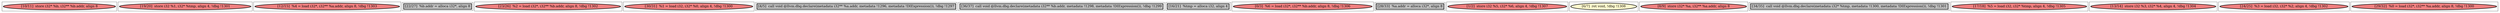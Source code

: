 
digraph G {





subgraph cluster18 {


node90 [penwidth=3.0,fontsize=20,fillcolor=lightcoral,label="[10/11]  store i32* %b, i32** %b.addr, align 8",shape=ellipse,style=filled ]



}

subgraph cluster16 {


node88 [penwidth=3.0,fontsize=20,fillcolor=lightcoral,label="[19/20]  store i32 %1, i32* %tmp, align 4, !dbg !1301",shape=ellipse,style=filled ]



}

subgraph cluster17 {


node89 [penwidth=3.0,fontsize=20,fillcolor=lightcoral,label="[12/15]  %4 = load i32*, i32** %a.addr, align 8, !dbg !1303",shape=ellipse,style=filled ]



}

subgraph cluster4 {


node76 [penwidth=3.0,fontsize=20,fillcolor=grey,label="[22/27]  %b.addr = alloca i32*, align 8",shape=rectangle,style=filled ]



}

subgraph cluster3 {


node75 [penwidth=3.0,fontsize=20,fillcolor=lightcoral,label="[23/26]  %2 = load i32*, i32** %b.addr, align 8, !dbg !1302",shape=ellipse,style=filled ]



}

subgraph cluster2 {


node74 [penwidth=3.0,fontsize=20,fillcolor=lightcoral,label="[30/31]  %1 = load i32, i32* %0, align 4, !dbg !1300",shape=ellipse,style=filled ]



}

subgraph cluster1 {


node73 [penwidth=3.0,fontsize=20,fillcolor=grey,label="[4/5]  call void @llvm.dbg.declare(metadata i32** %a.addr, metadata !1296, metadata !DIExpression()), !dbg !1297",shape=rectangle,style=filled ]



}

subgraph cluster12 {


node84 [penwidth=3.0,fontsize=20,fillcolor=grey,label="[36/37]  call void @llvm.dbg.declare(metadata i32** %b.addr, metadata !1298, metadata !DIExpression()), !dbg !1299",shape=rectangle,style=filled ]



}

subgraph cluster5 {


node77 [penwidth=3.0,fontsize=20,fillcolor=grey,label="[16/21]  %tmp = alloca i32, align 4",shape=rectangle,style=filled ]



}

subgraph cluster0 {


node72 [penwidth=3.0,fontsize=20,fillcolor=lightcoral,label="[0/3]  %6 = load i32*, i32** %b.addr, align 8, !dbg !1306",shape=ellipse,style=filled ]



}

subgraph cluster6 {


node78 [penwidth=3.0,fontsize=20,fillcolor=grey,label="[28/33]  %a.addr = alloca i32*, align 8",shape=rectangle,style=filled ]



}

subgraph cluster14 {


node86 [penwidth=3.0,fontsize=20,fillcolor=lightcoral,label="[1/2]  store i32 %5, i32* %6, align 4, !dbg !1307",shape=ellipse,style=filled ]



}

subgraph cluster7 {


node79 [penwidth=3.0,fontsize=20,fillcolor=lemonchiffon,label="[6/7]  ret void, !dbg !1308",shape=ellipse,style=filled ]



}

subgraph cluster8 {


node80 [penwidth=3.0,fontsize=20,fillcolor=lightcoral,label="[8/9]  store i32* %a, i32** %a.addr, align 8",shape=ellipse,style=filled ]



}

subgraph cluster9 {


node81 [penwidth=3.0,fontsize=20,fillcolor=grey,label="[34/35]  call void @llvm.dbg.declare(metadata i32* %tmp, metadata !1300, metadata !DIExpression()), !dbg !1301",shape=rectangle,style=filled ]



}

subgraph cluster10 {


node82 [penwidth=3.0,fontsize=20,fillcolor=lightcoral,label="[17/18]  %5 = load i32, i32* %tmp, align 4, !dbg !1305",shape=ellipse,style=filled ]



}

subgraph cluster11 {


node83 [penwidth=3.0,fontsize=20,fillcolor=lightcoral,label="[13/14]  store i32 %3, i32* %4, align 4, !dbg !1304",shape=ellipse,style=filled ]



}

subgraph cluster13 {


node85 [penwidth=3.0,fontsize=20,fillcolor=lightcoral,label="[24/25]  %3 = load i32, i32* %2, align 4, !dbg !1302",shape=ellipse,style=filled ]



}

subgraph cluster15 {


node87 [penwidth=3.0,fontsize=20,fillcolor=lightcoral,label="[29/32]  %0 = load i32*, i32** %a.addr, align 8, !dbg !1300",shape=ellipse,style=filled ]



}

}
